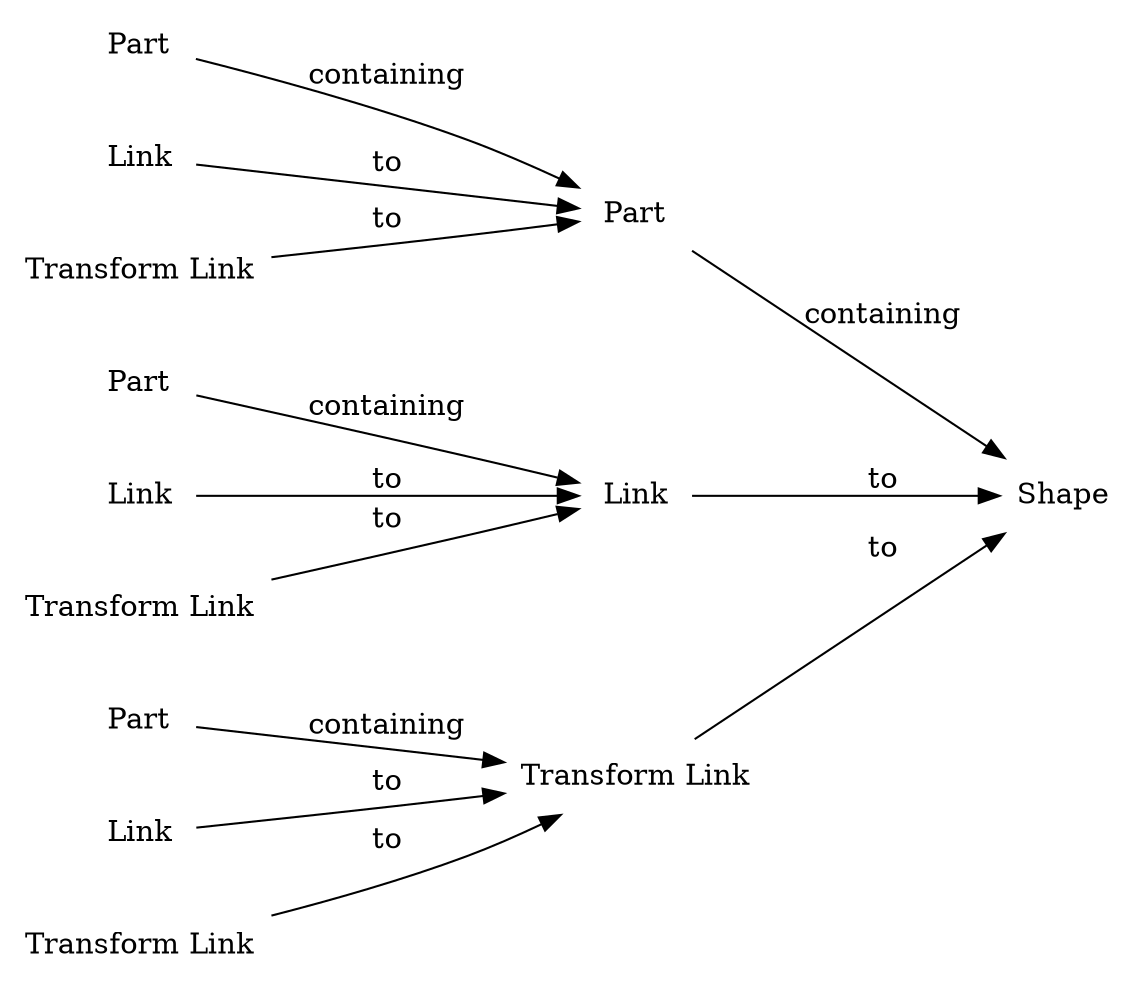 strict digraph Combinations {
    rankdir="LR"
    node [shape=plaintext]
    1 [label="Shape"]
    
    2 [label="Part"]
    3 [label="Link"]
    4 [label="Transform Link"]

    5 [label="Part"]
    6 [label="Link"]
    7 [label="Transform Link"]

    8 [label="Part"]
    9 [label="Link"]
    10 [label="Transform Link"]

    11 [label="Part"]
    12 [label="Link"]
    13 [label="Transform Link"]

    2 -> 1 [label="containing"]
    3 -> 1 [label="to"]
    4 -> 1 [label="to"]

    5 -> 2 [label="containing"]
    6 -> 2 [label="to"]
    7 -> 2 [label="to"]

    8 -> 3 [label="containing"]
    9 -> 3 [label="to"]
    10 -> 3 [label="to"]

    11 -> 4 [label="containing"]
    12 -> 4 [label="to"]
    13 -> 4 [label="to"]

}
